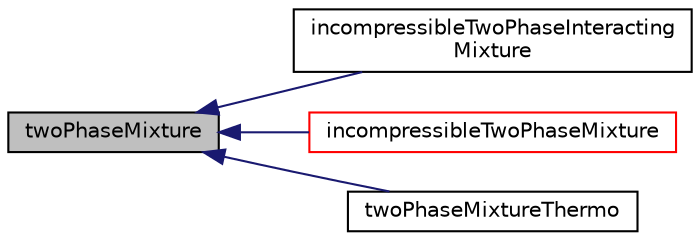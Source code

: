 digraph "twoPhaseMixture"
{
  bgcolor="transparent";
  edge [fontname="Helvetica",fontsize="10",labelfontname="Helvetica",labelfontsize="10"];
  node [fontname="Helvetica",fontsize="10",shape=record];
  rankdir="LR";
  Node1 [label="twoPhaseMixture",height=0.2,width=0.4,color="black", fillcolor="grey75", style="filled", fontcolor="black"];
  Node1 -> Node2 [dir="back",color="midnightblue",fontsize="10",style="solid",fontname="Helvetica"];
  Node2 [label="incompressibleTwoPhaseInteracting\lMixture",height=0.2,width=0.4,color="black",URL="$a01064.html",tooltip="A two-phase incompressible transportModel for interacting phases requiring the direct evaluation of t..."];
  Node1 -> Node3 [dir="back",color="midnightblue",fontsize="10",style="solid",fontname="Helvetica"];
  Node3 [label="incompressibleTwoPhaseMixture",height=0.2,width=0.4,color="red",URL="$a01065.html",tooltip="A two-phase incompressible transportModel. "];
  Node1 -> Node4 [dir="back",color="midnightblue",fontsize="10",style="solid",fontname="Helvetica"];
  Node4 [label="twoPhaseMixtureThermo",height=0.2,width=0.4,color="black",URL="$a02787.html"];
}
